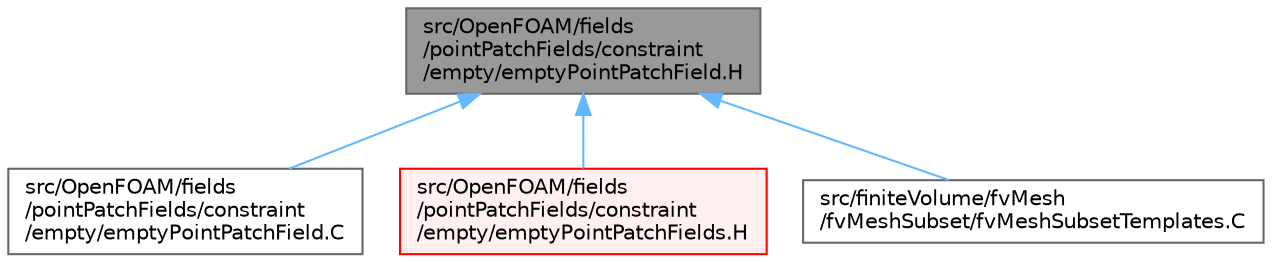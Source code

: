 digraph "src/OpenFOAM/fields/pointPatchFields/constraint/empty/emptyPointPatchField.H"
{
 // LATEX_PDF_SIZE
  bgcolor="transparent";
  edge [fontname=Helvetica,fontsize=10,labelfontname=Helvetica,labelfontsize=10];
  node [fontname=Helvetica,fontsize=10,shape=box,height=0.2,width=0.4];
  Node1 [id="Node000001",label="src/OpenFOAM/fields\l/pointPatchFields/constraint\l/empty/emptyPointPatchField.H",height=0.2,width=0.4,color="gray40", fillcolor="grey60", style="filled", fontcolor="black",tooltip=" "];
  Node1 -> Node2 [id="edge1_Node000001_Node000002",dir="back",color="steelblue1",style="solid",tooltip=" "];
  Node2 [id="Node000002",label="src/OpenFOAM/fields\l/pointPatchFields/constraint\l/empty/emptyPointPatchField.C",height=0.2,width=0.4,color="grey40", fillcolor="white", style="filled",URL="$emptyPointPatchField_8C.html",tooltip=" "];
  Node1 -> Node3 [id="edge2_Node000001_Node000003",dir="back",color="steelblue1",style="solid",tooltip=" "];
  Node3 [id="Node000003",label="src/OpenFOAM/fields\l/pointPatchFields/constraint\l/empty/emptyPointPatchFields.H",height=0.2,width=0.4,color="red", fillcolor="#FFF0F0", style="filled",URL="$emptyPointPatchFields_8H.html",tooltip=" "];
  Node1 -> Node5 [id="edge3_Node000001_Node000005",dir="back",color="steelblue1",style="solid",tooltip=" "];
  Node5 [id="Node000005",label="src/finiteVolume/fvMesh\l/fvMeshSubset/fvMeshSubsetTemplates.C",height=0.2,width=0.4,color="grey40", fillcolor="white", style="filled",URL="$fvMeshSubsetTemplates_8C.html",tooltip=" "];
}
